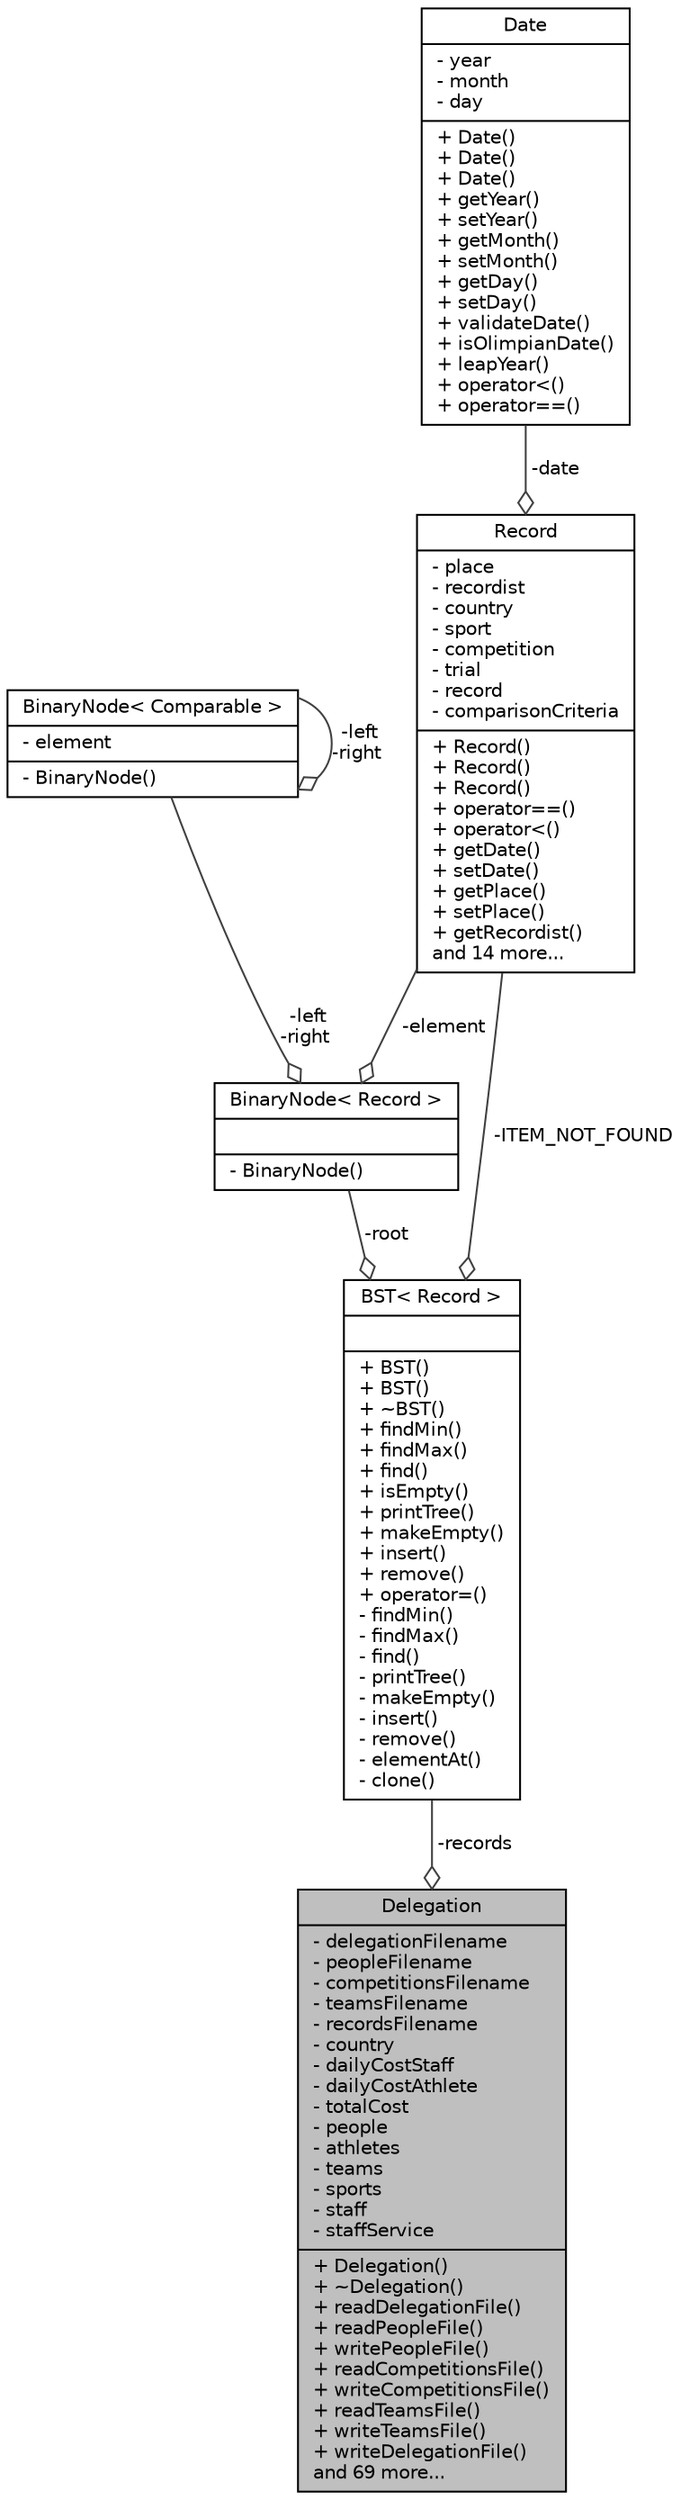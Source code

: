 digraph "Delegation"
{
 // LATEX_PDF_SIZE
  edge [fontname="Helvetica",fontsize="10",labelfontname="Helvetica",labelfontsize="10"];
  node [fontname="Helvetica",fontsize="10",shape=record];
  Node1 [label="{Delegation\n|- delegationFilename\l- peopleFilename\l- competitionsFilename\l- teamsFilename\l- recordsFilename\l- country\l- dailyCostStaff\l- dailyCostAthlete\l- totalCost\l- people\l- athletes\l- teams\l- sports\l- staff\l- staffService\l|+ Delegation()\l+ ~Delegation()\l+ readDelegationFile()\l+ readPeopleFile()\l+ writePeopleFile()\l+ readCompetitionsFile()\l+ writeCompetitionsFile()\l+ readTeamsFile()\l+ writeTeamsFile()\l+ writeDelegationFile()\land 69 more...\l}",height=0.2,width=0.4,color="black", fillcolor="grey75", style="filled", fontcolor="black",tooltip=" "];
  Node2 -> Node1 [color="grey25",fontsize="10",style="solid",label=" -records" ,arrowhead="odiamond",fontname="Helvetica"];
  Node2 [label="{BST\< Record \>\n||+ BST()\l+ BST()\l+ ~BST()\l+ findMin()\l+ findMax()\l+ find()\l+ isEmpty()\l+ printTree()\l+ makeEmpty()\l+ insert()\l+ remove()\l+ operator=()\l- findMin()\l- findMax()\l- find()\l- printTree()\l- makeEmpty()\l- insert()\l- remove()\l- elementAt()\l- clone()\l}",height=0.2,width=0.4,color="black", fillcolor="white", style="filled",URL="$class_b_s_t.html",tooltip=" "];
  Node3 -> Node2 [color="grey25",fontsize="10",style="solid",label=" -ITEM_NOT_FOUND" ,arrowhead="odiamond",fontname="Helvetica"];
  Node3 [label="{Record\n|- place\l- recordist\l- country\l- sport\l- competition\l- trial\l- record\l- comparisonCriteria\l|+ Record()\l+ Record()\l+ Record()\l+ operator==()\l+ operator\<()\l+ getDate()\l+ setDate()\l+ getPlace()\l+ setPlace()\l+ getRecordist()\land 14 more...\l}",height=0.2,width=0.4,color="black", fillcolor="white", style="filled",URL="$class_record.html",tooltip=" "];
  Node4 -> Node3 [color="grey25",fontsize="10",style="solid",label=" -date" ,arrowhead="odiamond",fontname="Helvetica"];
  Node4 [label="{Date\n|- year\l- month\l- day\l|+ Date()\l+ Date()\l+ Date()\l+ getYear()\l+ setYear()\l+ getMonth()\l+ setMonth()\l+ getDay()\l+ setDay()\l+ validateDate()\l+ isOlimpianDate()\l+ leapYear()\l+ operator\<()\l+ operator==()\l}",height=0.2,width=0.4,color="black", fillcolor="white", style="filled",URL="$class_date.html",tooltip=" "];
  Node5 -> Node2 [color="grey25",fontsize="10",style="solid",label=" -root" ,arrowhead="odiamond",fontname="Helvetica"];
  Node5 [label="{BinaryNode\< Record \>\n||- BinaryNode()\l}",height=0.2,width=0.4,color="black", fillcolor="white", style="filled",URL="$class_binary_node.html",tooltip=" "];
  Node3 -> Node5 [color="grey25",fontsize="10",style="solid",label=" -element" ,arrowhead="odiamond",fontname="Helvetica"];
  Node6 -> Node5 [color="grey25",fontsize="10",style="solid",label=" -left\n-right" ,arrowhead="odiamond",fontname="Helvetica"];
  Node6 [label="{BinaryNode\< Comparable \>\n|- element\l|- BinaryNode()\l}",height=0.2,width=0.4,color="black", fillcolor="white", style="filled",URL="$class_binary_node.html",tooltip=" "];
  Node6 -> Node6 [color="grey25",fontsize="10",style="solid",label=" -left\n-right" ,arrowhead="odiamond",fontname="Helvetica"];
}
